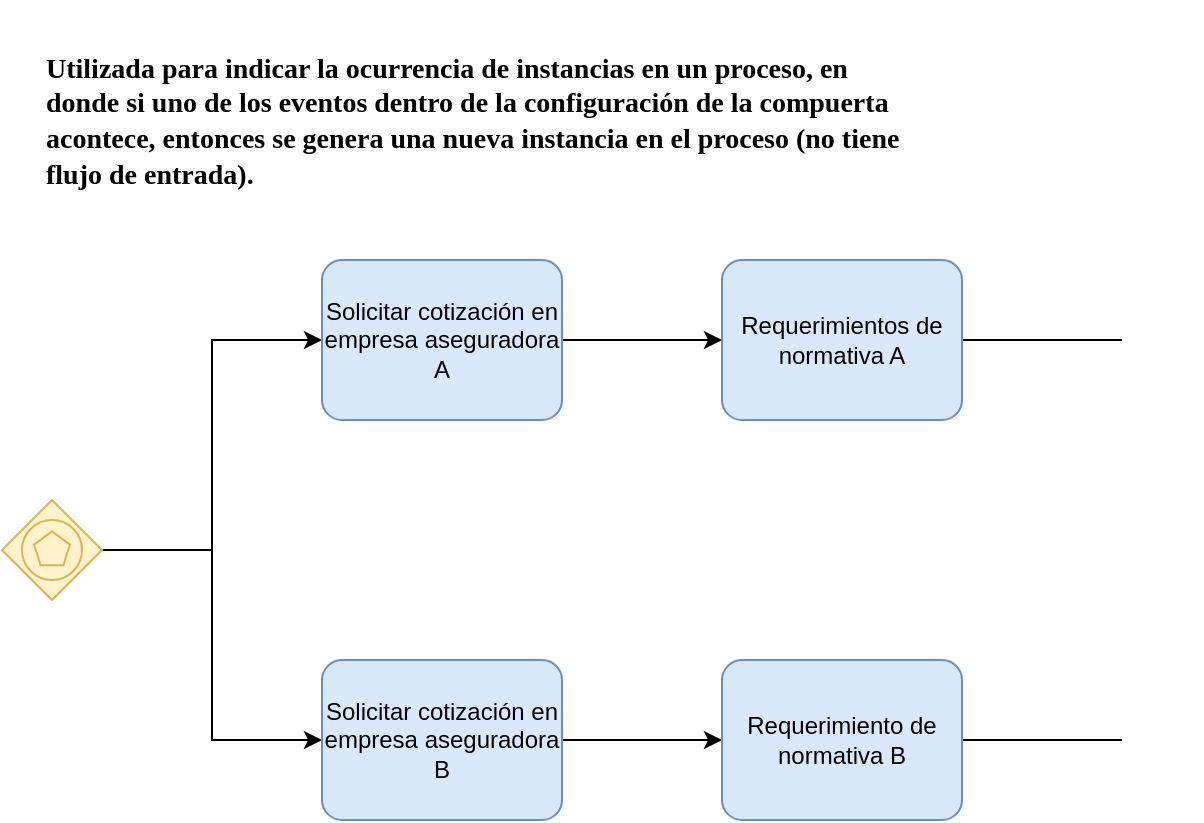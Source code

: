 <mxfile version="20.8.16" type="device"><diagram name="Página-1" id="0UFNBqP3S_esfuNKTZOK"><mxGraphModel dx="814" dy="1046" grid="1" gridSize="10" guides="1" tooltips="1" connect="1" arrows="1" fold="1" page="1" pageScale="1" pageWidth="827" pageHeight="1169" math="0" shadow="0"><root><mxCell id="0"/><mxCell id="1" parent="0"/><mxCell id="pSIaU5TB-ihfoQWAF2Kq-6" style="edgeStyle=orthogonalEdgeStyle;rounded=0;orthogonalLoop=1;jettySize=auto;html=1;entryX=0;entryY=0.5;entryDx=0;entryDy=0;entryPerimeter=0;" edge="1" parent="1" source="pSIaU5TB-ihfoQWAF2Kq-1" target="pSIaU5TB-ihfoQWAF2Kq-5"><mxGeometry relative="1" as="geometry"/></mxCell><mxCell id="pSIaU5TB-ihfoQWAF2Kq-7" style="edgeStyle=orthogonalEdgeStyle;rounded=0;orthogonalLoop=1;jettySize=auto;html=1;entryX=0;entryY=0.5;entryDx=0;entryDy=0;entryPerimeter=0;" edge="1" parent="1" source="pSIaU5TB-ihfoQWAF2Kq-1" target="pSIaU5TB-ihfoQWAF2Kq-2"><mxGeometry relative="1" as="geometry"/></mxCell><mxCell id="pSIaU5TB-ihfoQWAF2Kq-1" value="" style="points=[[0.25,0.25,0],[0.5,0,0],[0.75,0.25,0],[1,0.5,0],[0.75,0.75,0],[0.5,1,0],[0.25,0.75,0],[0,0.5,0]];shape=mxgraph.bpmn.gateway2;html=1;verticalLabelPosition=bottom;labelBackgroundColor=#ffffff;verticalAlign=top;align=center;perimeter=rhombusPerimeter;outlineConnect=0;outline=standard;symbol=multiple;fillColor=#fff2cc;strokeColor=#d6b656;" vertex="1" parent="1"><mxGeometry x="80" y="280" width="50" height="50" as="geometry"/></mxCell><mxCell id="pSIaU5TB-ihfoQWAF2Kq-9" value="" style="edgeStyle=orthogonalEdgeStyle;rounded=0;orthogonalLoop=1;jettySize=auto;html=1;" edge="1" parent="1" source="pSIaU5TB-ihfoQWAF2Kq-2" target="pSIaU5TB-ihfoQWAF2Kq-3"><mxGeometry relative="1" as="geometry"/></mxCell><mxCell id="pSIaU5TB-ihfoQWAF2Kq-2" value="Solicitar cotización en empresa aseguradora B" style="points=[[0.25,0,0],[0.5,0,0],[0.75,0,0],[1,0.25,0],[1,0.5,0],[1,0.75,0],[0.75,1,0],[0.5,1,0],[0.25,1,0],[0,0.75,0],[0,0.5,0],[0,0.25,0]];shape=mxgraph.bpmn.task;whiteSpace=wrap;rectStyle=rounded;size=10;html=1;taskMarker=abstract;fillColor=#dae8fc;strokeColor=#6c8ebf;" vertex="1" parent="1"><mxGeometry x="240" y="360" width="120" height="80" as="geometry"/></mxCell><mxCell id="pSIaU5TB-ihfoQWAF2Kq-11" style="edgeStyle=orthogonalEdgeStyle;rounded=0;orthogonalLoop=1;jettySize=auto;html=1;endArrow=none;endFill=0;" edge="1" parent="1" source="pSIaU5TB-ihfoQWAF2Kq-3"><mxGeometry relative="1" as="geometry"><mxPoint x="640" y="400" as="targetPoint"/></mxGeometry></mxCell><mxCell id="pSIaU5TB-ihfoQWAF2Kq-3" value="Requerimiento de normativa B" style="points=[[0.25,0,0],[0.5,0,0],[0.75,0,0],[1,0.25,0],[1,0.5,0],[1,0.75,0],[0.75,1,0],[0.5,1,0],[0.25,1,0],[0,0.75,0],[0,0.5,0],[0,0.25,0]];shape=mxgraph.bpmn.task;whiteSpace=wrap;rectStyle=rounded;size=10;html=1;taskMarker=abstract;fillColor=#dae8fc;strokeColor=#6c8ebf;" vertex="1" parent="1"><mxGeometry x="440" y="360" width="120" height="80" as="geometry"/></mxCell><mxCell id="pSIaU5TB-ihfoQWAF2Kq-10" style="edgeStyle=orthogonalEdgeStyle;rounded=0;orthogonalLoop=1;jettySize=auto;html=1;endArrow=none;endFill=0;" edge="1" parent="1" source="pSIaU5TB-ihfoQWAF2Kq-4"><mxGeometry relative="1" as="geometry"><mxPoint x="640" y="200" as="targetPoint"/></mxGeometry></mxCell><mxCell id="pSIaU5TB-ihfoQWAF2Kq-4" value="Requerimientos de normativa A" style="points=[[0.25,0,0],[0.5,0,0],[0.75,0,0],[1,0.25,0],[1,0.5,0],[1,0.75,0],[0.75,1,0],[0.5,1,0],[0.25,1,0],[0,0.75,0],[0,0.5,0],[0,0.25,0]];shape=mxgraph.bpmn.task;whiteSpace=wrap;rectStyle=rounded;size=10;html=1;taskMarker=abstract;fillColor=#dae8fc;strokeColor=#6c8ebf;" vertex="1" parent="1"><mxGeometry x="440" y="160" width="120" height="80" as="geometry"/></mxCell><mxCell id="pSIaU5TB-ihfoQWAF2Kq-8" value="" style="edgeStyle=orthogonalEdgeStyle;rounded=0;orthogonalLoop=1;jettySize=auto;html=1;" edge="1" parent="1" source="pSIaU5TB-ihfoQWAF2Kq-5" target="pSIaU5TB-ihfoQWAF2Kq-4"><mxGeometry relative="1" as="geometry"/></mxCell><mxCell id="pSIaU5TB-ihfoQWAF2Kq-5" value="Solicitar cotización en empresa aseguradora A" style="points=[[0.25,0,0],[0.5,0,0],[0.75,0,0],[1,0.25,0],[1,0.5,0],[1,0.75,0],[0.75,1,0],[0.5,1,0],[0.25,1,0],[0,0.75,0],[0,0.5,0],[0,0.25,0]];shape=mxgraph.bpmn.task;whiteSpace=wrap;rectStyle=rounded;size=10;html=1;taskMarker=abstract;fillColor=#dae8fc;strokeColor=#6c8ebf;" vertex="1" parent="1"><mxGeometry x="240" y="160" width="120" height="80" as="geometry"/></mxCell><mxCell id="pSIaU5TB-ihfoQWAF2Kq-12" value="&lt;h4 style=&quot;font-size: 14px;&quot;&gt;&lt;font style=&quot;font-size: 14px;&quot; face=&quot;Georgia&quot;&gt;Utilizada para indicar la ocurrencia de instancias en un proceso, en&lt;br&gt;donde si uno de los eventos dentro de la configuración de la compuerta&lt;br&gt;acontece, entonces se genera una nueva instancia en el proceso (no tiene&lt;br&gt;flujo de entrada).&lt;/font&gt;&lt;/h4&gt;" style="text;whiteSpace=wrap;html=1;" vertex="1" parent="1"><mxGeometry x="100" y="30" width="580" height="80" as="geometry"/></mxCell></root></mxGraphModel></diagram></mxfile>